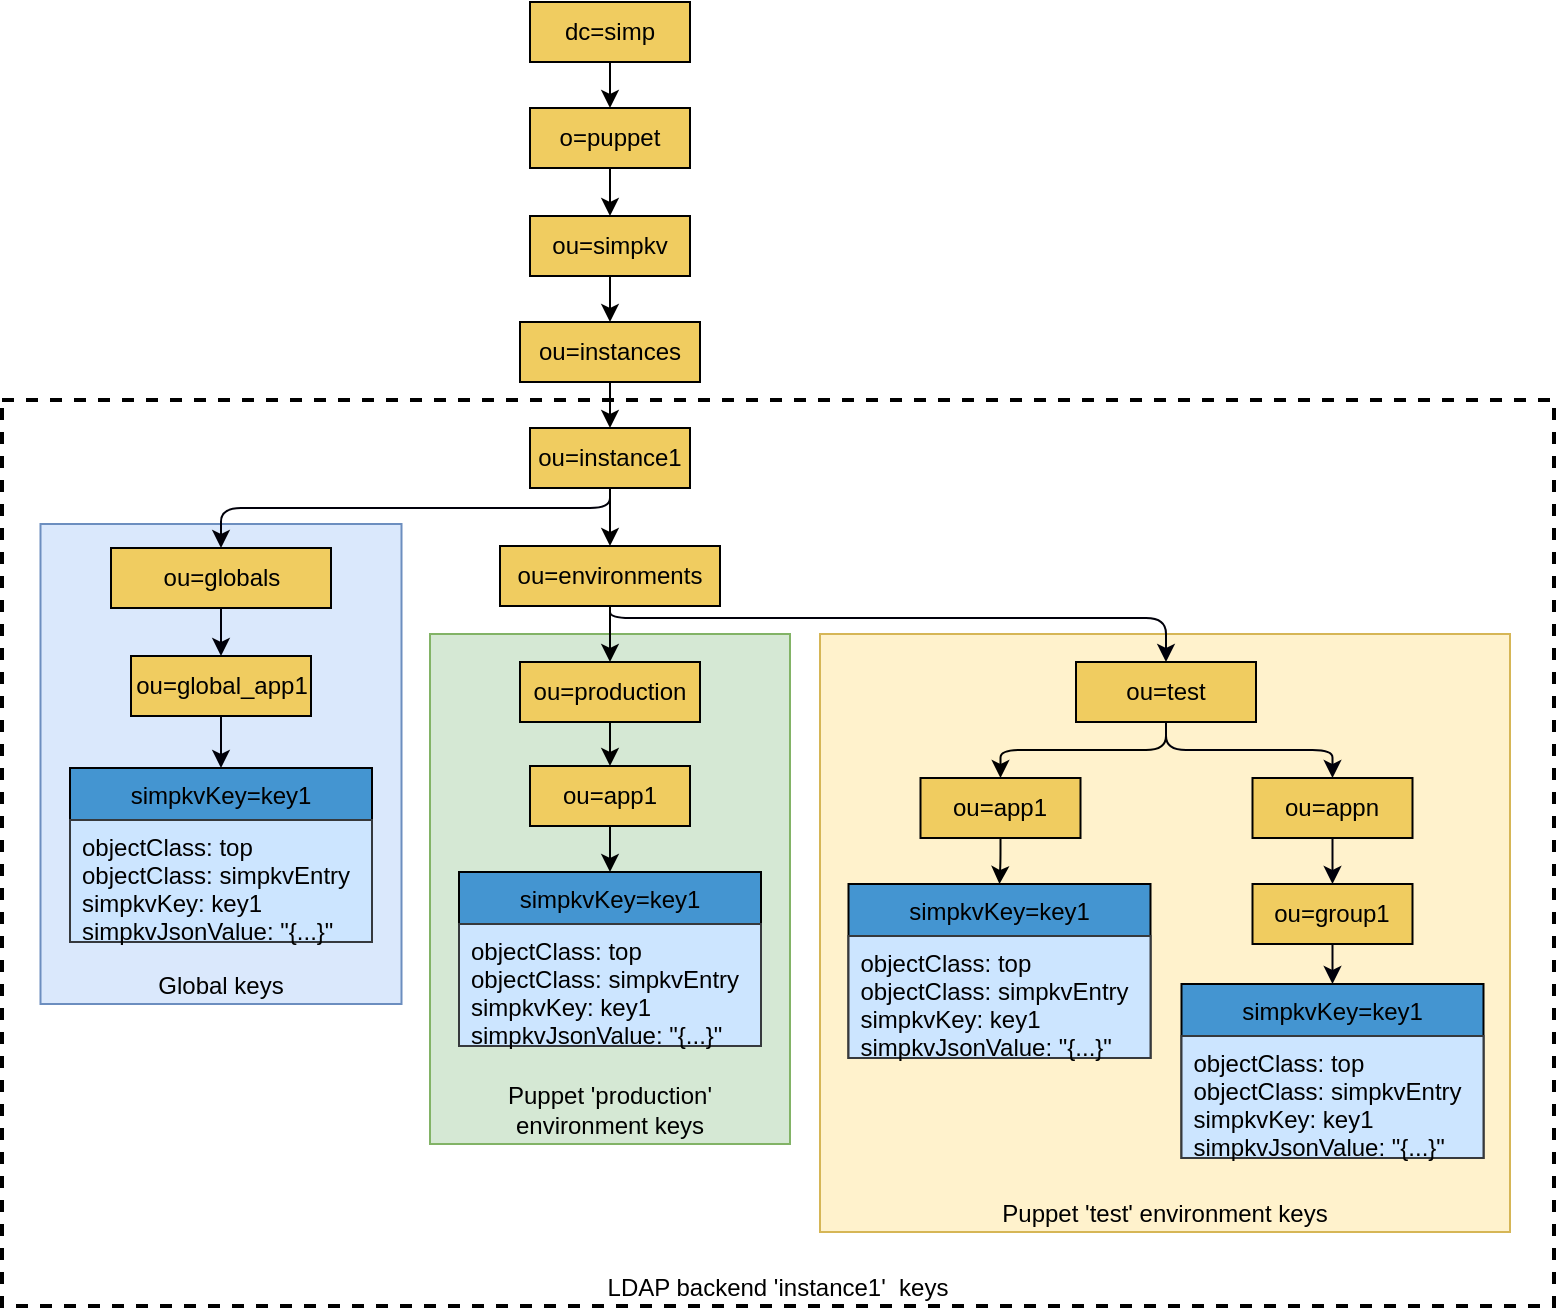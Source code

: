<mxfile version="14.6.11" type="google"><diagram name="Page-1" id="2c0d36ab-eaac-3732-788b-9136903baeff"><mxGraphModel dx="1422" dy="705" grid="1" gridSize="1" guides="1" tooltips="1" connect="1" arrows="1" fold="1" page="1" pageScale="1.5" pageWidth="1169" pageHeight="827" background="#ffffff" math="0" shadow="0"><root><mxCell id="0"/><mxCell id="1" parent="0"/><mxCell id="HH_NRcBdMy8W0-aaQskL-48" value="LDAP backend 'instance1'&amp;nbsp; keys" style="whiteSpace=wrap;html=1;dashed=1;strokeWidth=2;verticalAlign=bottom;align=center;" vertex="1" parent="1"><mxGeometry x="431" y="322" width="776" height="453" as="geometry"/></mxCell><mxCell id="HH_NRcBdMy8W0-aaQskL-10" value="Global keys" style="whiteSpace=wrap;html=1;fillColor=#dae8fc;strokeColor=#6c8ebf;verticalAlign=bottom;" vertex="1" parent="1"><mxGeometry x="450.25" y="384" width="180.5" height="240" as="geometry"/></mxCell><mxCell id="HH_NRcBdMy8W0-aaQskL-28" value="Puppet 'test' environment keys" style="whiteSpace=wrap;html=1;fillColor=#fff2cc;strokeColor=#d6b656;verticalAlign=bottom;" vertex="1" parent="1"><mxGeometry x="840" y="439" width="345" height="299" as="geometry"/></mxCell><mxCell id="FRtbiDwnW359z6DuoBK--28" value="" style="endArrow=classic;html=1;strokeColor=#00000A;exitDx=0;exitDy=0;entryDx=0;entryDy=0;edgeStyle=elbowEdgeStyle;orthogonal=1;entryX=0.5;entryY=0;exitX=0.5;exitY=1;elbow=vertical;" parent="1" source="0eRQLGUDFKv9jYtDVFkk-24" target="FRtbiDwnW359z6DuoBK--26" edge="1"><mxGeometry width="50" height="50" relative="1" as="geometry"><mxPoint x="795" y="393" as="sourcePoint"/><mxPoint x="845" y="343" as="targetPoint"/><Array as="points"><mxPoint x="861" y="431"/></Array></mxGeometry></mxCell><mxCell id="FRtbiDwnW359z6DuoBK--44" style="edgeStyle=elbowEdgeStyle;rounded=1;orthogonalLoop=1;jettySize=auto;html=1;exitDx=0;exitDy=0;entryDx=0;entryDy=0;orthogonal=1;exitX=0.5;exitY=1;elbow=vertical;" parent="1" source="FRtbiDwnW359z6DuoBK--26" target="FRtbiDwnW359z6DuoBK--46" edge="1"><mxGeometry relative="1" as="geometry"><mxPoint x="67.5" y="376" as="sourcePoint"/></mxGeometry></mxCell><mxCell id="FRtbiDwnW359z6DuoBK--67" value="" style="endArrow=classic;html=1;strokeColor=#00000A;entryDx=0;entryDy=0;entryPerimeter=0;edgeStyle=elbowEdgeStyle;orthogonal=1;exitX=0.5;exitY=1;exitDx=0;exitDy=0;elbow=vertical;" parent="1" source="FRtbiDwnW359z6DuoBK--26" target="FRtbiDwnW359z6DuoBK--66" edge="1"><mxGeometry width="50" height="50" relative="1" as="geometry"><mxPoint x="-481" y="382" as="sourcePoint"/><mxPoint x="-431" y="332" as="targetPoint"/></mxGeometry></mxCell><mxCell id="HH_NRcBdMy8W0-aaQskL-4" style="edgeStyle=elbowEdgeStyle;rounded=1;orthogonalLoop=1;jettySize=auto;elbow=vertical;html=1;exitX=0.5;exitY=1;exitDx=0;exitDy=0;" edge="1" parent="1"><mxGeometry relative="1" as="geometry"><mxPoint x="594" y="581" as="sourcePoint"/><mxPoint x="594" y="581" as="targetPoint"/></mxGeometry></mxCell><mxCell id="FRtbiDwnW359z6DuoBK--26" value="ou=test" style="whiteSpace=wrap;html=1;fillColor=#F0CC60;" parent="1" vertex="1"><mxGeometry x="968" y="453" width="90" height="30" as="geometry"/></mxCell><mxCell id="FRtbiDwnW359z6DuoBK--9" style="edgeStyle=elbowEdgeStyle;orthogonalLoop=1;jettySize=auto;html=1;exitDx=0;exitDy=0;rounded=1;strokeColor=#00000A;orthogonal=1;exitX=0.5;exitY=1;elbow=vertical;entryX=0.5;entryY=0;entryDx=0;entryDy=0;" parent="1" source="0eRQLGUDFKv9jYtDVFkk-22" target="FRtbiDwnW359z6DuoBK--7" edge="1"><mxGeometry relative="1" as="geometry"><mxPoint x="1217.75" y="374" as="sourcePoint"/><mxPoint x="608" y="365" as="targetPoint"/><Array as="points"><mxPoint x="657" y="376"/></Array></mxGeometry></mxCell><mxCell id="HH_NRcBdMy8W0-aaQskL-11" value="Puppet 'production'&lt;br&gt;environment keys" style="whiteSpace=wrap;html=1;fillColor=#d5e8d4;strokeColor=#82b366;verticalAlign=bottom;" vertex="1" parent="1"><mxGeometry x="645" y="439" width="180" height="255" as="geometry"/></mxCell><mxCell id="0eRQLGUDFKv9jYtDVFkk-18" value="ou=simpkv" style="whiteSpace=wrap;html=1;fillColor=#F0CC60;" parent="1" vertex="1"><mxGeometry x="695" y="230" width="80" height="30" as="geometry"/></mxCell><mxCell id="0eRQLGUDFKv9jYtDVFkk-20" value="ou=instances" style="whiteSpace=wrap;html=1;fillColor=#F0CC60;" parent="1" vertex="1"><mxGeometry x="690" y="283" width="90" height="30" as="geometry"/></mxCell><mxCell id="JSehxr0sg_g_iUAbXu5D-5" style="edgeStyle=orthogonalEdgeStyle;rounded=0;orthogonalLoop=1;jettySize=auto;html=1;noEdgeStyle=1;orthogonal=1;entryX=0.5;entryY=0;entryDx=0;entryDy=0;" parent="1" source="0eRQLGUDFKv9jYtDVFkk-18" target="0eRQLGUDFKv9jYtDVFkk-20" edge="1"><mxGeometry x="645" y="103" as="geometry"><mxPoint x="768" y="240" as="sourcePoint"/></mxGeometry></mxCell><mxCell id="0eRQLGUDFKv9jYtDVFkk-22" value="ou=instance1" style="whiteSpace=wrap;html=1;fillColor=#F0CC60;" parent="1" vertex="1"><mxGeometry x="695" y="336" width="80" height="30" as="geometry"/></mxCell><mxCell id="0eRQLGUDFKv9jYtDVFkk-38" style="edgeStyle=orthogonalEdgeStyle;rounded=0;orthogonalLoop=1;jettySize=auto;html=1;exitDx=0;exitDy=0;noEdgeStyle=1;orthogonal=1;" parent="1" source="0eRQLGUDFKv9jYtDVFkk-20" target="0eRQLGUDFKv9jYtDVFkk-22" edge="1"><mxGeometry x="645" y="103" as="geometry"/></mxCell><mxCell id="HH_NRcBdMy8W0-aaQskL-14" value="dc=simp" style="whiteSpace=wrap;html=1;fillColor=#F0CC60;" vertex="1" parent="1"><mxGeometry x="695" y="123" width="80" height="30" as="geometry"/></mxCell><mxCell id="HH_NRcBdMy8W0-aaQskL-15" value="o=puppet" style="whiteSpace=wrap;html=1;fillColor=#F0CC60;" vertex="1" parent="1"><mxGeometry x="695" y="176" width="80" height="30" as="geometry"/></mxCell><mxCell id="HH_NRcBdMy8W0-aaQskL-16" value="" style="endArrow=classic;html=1;exitX=0.5;exitY=1;exitDx=0;exitDy=0;entryX=0.5;entryY=0;entryDx=0;entryDy=0;" edge="1" parent="1" source="HH_NRcBdMy8W0-aaQskL-14" target="HH_NRcBdMy8W0-aaQskL-15"><mxGeometry x="645" y="103" width="50" height="50" as="geometry"><mxPoint x="547" y="184" as="sourcePoint"/><mxPoint x="597" y="134" as="targetPoint"/></mxGeometry></mxCell><mxCell id="HH_NRcBdMy8W0-aaQskL-17" value="" style="endArrow=classic;html=1;exitX=0.5;exitY=1;exitDx=0;exitDy=0;entryX=0.5;entryY=0;entryDx=0;entryDy=0;" edge="1" parent="1" source="HH_NRcBdMy8W0-aaQskL-15" target="0eRQLGUDFKv9jYtDVFkk-18"><mxGeometry x="645" y="103" width="50" height="50" as="geometry"><mxPoint x="737" y="400" as="sourcePoint"/><mxPoint x="787" y="350" as="targetPoint"/></mxGeometry></mxCell><mxCell id="HH_NRcBdMy8W0-aaQskL-22" value="" style="edgeStyle=elbowEdgeStyle;rounded=1;orthogonalLoop=1;jettySize=auto;elbow=vertical;html=1;entryX=0.5;entryY=0;entryDx=0;entryDy=0;" edge="1" parent="1" source="0eRQLGUDFKv9jYtDVFkk-24" target="0eRQLGUDFKv9jYtDVFkk-26"><mxGeometry x="645" y="103" as="geometry"/></mxCell><mxCell id="0eRQLGUDFKv9jYtDVFkk-24" value="ou=environments" style="whiteSpace=wrap;html=1;fillColor=#F0CC60;" parent="1" vertex="1"><mxGeometry x="680" y="395" width="110" height="30" as="geometry"/></mxCell><mxCell id="0eRQLGUDFKv9jYtDVFkk-40" style="edgeStyle=elbowEdgeStyle;rounded=1;orthogonalLoop=1;jettySize=auto;html=1;exitDx=0;exitDy=0;orthogonal=1;entryX=0.5;entryY=0;entryDx=0;entryDy=0;exitX=0.5;exitY=1;elbow=vertical;" parent="1" source="0eRQLGUDFKv9jYtDVFkk-22" target="0eRQLGUDFKv9jYtDVFkk-24" edge="1"><mxGeometry x="645" y="103" as="geometry"/></mxCell><mxCell id="0eRQLGUDFKv9jYtDVFkk-26" value="ou=production" style="whiteSpace=wrap;html=1;fillColor=#F0CC60;" parent="1" vertex="1"><mxGeometry x="690" y="453" width="90" height="30" as="geometry"/></mxCell><mxCell id="0eRQLGUDFKv9jYtDVFkk-28" value="ou=app1" style="whiteSpace=wrap;html=1;fillColor=#F0CC60;" parent="1" vertex="1"><mxGeometry x="695" y="505" width="80" height="30" as="geometry"/></mxCell><mxCell id="0eRQLGUDFKv9jYtDVFkk-42" style="edgeStyle=orthogonalEdgeStyle;rounded=0;orthogonalLoop=1;jettySize=auto;html=1;exitDx=0;exitDy=0;entryDx=0;entryDy=0;noEdgeStyle=1;orthogonal=1;" parent="1" source="0eRQLGUDFKv9jYtDVFkk-26" target="0eRQLGUDFKv9jYtDVFkk-28" edge="1"><mxGeometry x="645" y="103" as="geometry"><mxPoint x="467.5" y="413" as="sourcePoint"/></mxGeometry></mxCell><mxCell id="0eRQLGUDFKv9jYtDVFkk-43" style="edgeStyle=elbowEdgeStyle;rounded=1;orthogonalLoop=1;jettySize=auto;html=1;exitDx=0;exitDy=0;entryDx=0;entryDy=0;orthogonal=1;exitX=0.5;exitY=1;entryX=0.5;entryY=0;elbow=vertical;" parent="1" source="0eRQLGUDFKv9jYtDVFkk-28" target="HH_NRcBdMy8W0-aaQskL-32" edge="1"><mxGeometry as="geometry"><mxPoint x="735" y="570" as="targetPoint"/></mxGeometry></mxCell><mxCell id="HH_NRcBdMy8W0-aaQskL-32" value="simpkvKey=key1" style="swimlane;fontStyle=0;childLayout=stackLayout;horizontal=1;startSize=26;horizontalStack=0;resizeParent=1;resizeParentMax=0;resizeLast=0;collapsible=1;marginBottom=0;fillColor=#4495D1;" vertex="1" parent="1"><mxGeometry x="659.5" y="558" width="151" height="87" as="geometry"><mxRectangle x="48" y="1630" width="117" height="26" as="alternateBounds"/></mxGeometry></mxCell><mxCell id="HH_NRcBdMy8W0-aaQskL-33" value="objectClass: top&#10;objectClass: simpkvEntry&#10;simpkvKey: key1&#10;simpkvJsonValue: &quot;{...}&quot;&#10;" style="text;strokeColor=#36393d;fillColor=#cce5ff;align=left;verticalAlign=top;spacingLeft=4;spacingRight=4;overflow=hidden;rotatable=0;points=[[0,0.5],[1,0.5]];portConstraint=eastwest;autosize=1;" vertex="1" parent="HH_NRcBdMy8W0-aaQskL-32"><mxGeometry y="26" width="151" height="61" as="geometry"/></mxCell><mxCell id="HH_NRcBdMy8W0-aaQskL-40" value="" style="group" vertex="1" connectable="0" parent="1"><mxGeometry x="465" y="396" width="151" height="204" as="geometry"/></mxCell><mxCell id="HH_NRcBdMy8W0-aaQskL-29" value="simpkvKey=key1" style="swimlane;fontStyle=0;childLayout=stackLayout;horizontal=1;startSize=26;horizontalStack=0;resizeParent=1;resizeParentMax=0;resizeLast=0;collapsible=1;marginBottom=0;fillColor=#4495D1;" vertex="1" parent="HH_NRcBdMy8W0-aaQskL-40"><mxGeometry y="110" width="151" height="87" as="geometry"><mxRectangle x="48" y="1630" width="117" height="26" as="alternateBounds"/></mxGeometry></mxCell><mxCell id="HH_NRcBdMy8W0-aaQskL-30" value="objectClass: top&#10;objectClass: simpkvEntry&#10;simpkvKey: key1&#10;simpkvJsonValue: &quot;{...}&quot;&#10;" style="text;strokeColor=#36393d;fillColor=#cce5ff;align=left;verticalAlign=top;spacingLeft=4;spacingRight=4;overflow=hidden;rotatable=0;points=[[0,0.5],[1,0.5]];portConstraint=eastwest;autosize=1;" vertex="1" parent="HH_NRcBdMy8W0-aaQskL-29"><mxGeometry y="26" width="151" height="61" as="geometry"/></mxCell><mxCell id="FRtbiDwnW359z6DuoBK--7" value="ou=globals" style="whiteSpace=wrap;html=1;fillColor=#F0CC60;" parent="HH_NRcBdMy8W0-aaQskL-40" vertex="1"><mxGeometry x="20.5" width="110" height="30" as="geometry"/></mxCell><mxCell id="FRtbiDwnW359z6DuoBK--20" value="ou=global_app1" style="whiteSpace=wrap;html=1;fillColor=#F0CC60;" parent="HH_NRcBdMy8W0-aaQskL-40" vertex="1"><mxGeometry x="30.5" y="54" width="90" height="30" as="geometry"/></mxCell><mxCell id="FRtbiDwnW359z6DuoBK--23" value="" style="endArrow=classic;html=1;strokeColor=#00000A;exitDx=0;exitDy=0;entryDx=0;entryDy=0;edgeStyle=elbowEdgeStyle;orthogonal=1;exitX=0.5;exitY=1;entryX=0.5;entryY=0;rounded=1;elbow=vertical;" parent="HH_NRcBdMy8W0-aaQskL-40" source="FRtbiDwnW359z6DuoBK--7" target="FRtbiDwnW359z6DuoBK--20" edge="1"><mxGeometry x="428" y="363" width="50" height="50" as="geometry"><mxPoint x="1014.95" y="803.99" as="sourcePoint"/><mxPoint x="-134" y="718" as="targetPoint"/></mxGeometry></mxCell><mxCell id="FRtbiDwnW359z6DuoBK--24" value="" style="endArrow=classic;html=1;strokeColor=#00000A;exitDx=0;exitDy=0;edgeStyle=elbowEdgeStyle;orthogonal=1;exitX=0.5;exitY=1;elbow=vertical;entryX=0.5;entryY=0;entryDx=0;entryDy=0;" parent="HH_NRcBdMy8W0-aaQskL-40" source="FRtbiDwnW359z6DuoBK--20" target="HH_NRcBdMy8W0-aaQskL-29" edge="1"><mxGeometry x="428" y="363" width="50" height="50" as="geometry"><mxPoint x="-431" y="870" as="sourcePoint"/><mxPoint x="528" y="524" as="targetPoint"/></mxGeometry></mxCell><mxCell id="HH_NRcBdMy8W0-aaQskL-47" value="" style="group" vertex="1" connectable="0" parent="1"><mxGeometry x="854.25" y="511" width="317.5" height="190" as="geometry"/></mxCell><mxCell id="HH_NRcBdMy8W0-aaQskL-45" value="" style="group" vertex="1" connectable="0" parent="HH_NRcBdMy8W0-aaQskL-47"><mxGeometry width="151" height="140" as="geometry"/></mxCell><mxCell id="HH_NRcBdMy8W0-aaQskL-34" value="simpkvKey=key1" style="swimlane;fontStyle=0;childLayout=stackLayout;horizontal=1;startSize=26;horizontalStack=0;resizeParent=1;resizeParentMax=0;resizeLast=0;collapsible=1;marginBottom=0;fillColor=#4495D1;" vertex="1" parent="HH_NRcBdMy8W0-aaQskL-45"><mxGeometry y="53" width="151" height="87" as="geometry"><mxRectangle x="48" y="1630" width="117" height="26" as="alternateBounds"/></mxGeometry></mxCell><mxCell id="HH_NRcBdMy8W0-aaQskL-35" value="objectClass: top&#10;objectClass: simpkvEntry&#10;simpkvKey: key1&#10;simpkvJsonValue: &quot;{...}&quot;&#10;" style="text;strokeColor=#36393d;fillColor=#cce5ff;align=left;verticalAlign=top;spacingLeft=4;spacingRight=4;overflow=hidden;rotatable=0;points=[[0,0.5],[1,0.5]];portConstraint=eastwest;autosize=1;" vertex="1" parent="HH_NRcBdMy8W0-aaQskL-34"><mxGeometry y="26" width="151" height="61" as="geometry"/></mxCell><mxCell id="FRtbiDwnW359z6DuoBK--46" value="ou=app1" style="whiteSpace=wrap;html=1;fillColor=#F0CC60;" parent="HH_NRcBdMy8W0-aaQskL-45" vertex="1"><mxGeometry x="36" width="80" height="30" as="geometry"/></mxCell><mxCell id="FRtbiDwnW359z6DuoBK--45" style="edgeStyle=elbowEdgeStyle;rounded=1;orthogonalLoop=1;jettySize=auto;html=1;exitDx=0;exitDy=0;entryDx=0;entryDy=0;orthogonal=1;exitX=0.5;exitY=1;entryX=0.5;entryY=0;elbow=vertical;" parent="HH_NRcBdMy8W0-aaQskL-45" source="FRtbiDwnW359z6DuoBK--46" target="HH_NRcBdMy8W0-aaQskL-34" edge="1"><mxGeometry x="857" y="511" as="geometry"><mxPoint x="912" y="570" as="targetPoint"/></mxGeometry></mxCell><mxCell id="HH_NRcBdMy8W0-aaQskL-46" value="" style="group" vertex="1" connectable="0" parent="HH_NRcBdMy8W0-aaQskL-47"><mxGeometry x="166.5" width="151" height="190" as="geometry"/></mxCell><mxCell id="HH_NRcBdMy8W0-aaQskL-36" value="simpkvKey=key1" style="swimlane;fontStyle=0;childLayout=stackLayout;horizontal=1;startSize=26;horizontalStack=0;resizeParent=1;resizeParentMax=0;resizeLast=0;collapsible=1;marginBottom=0;fillColor=#4495D1;" vertex="1" parent="HH_NRcBdMy8W0-aaQskL-46"><mxGeometry y="103" width="151" height="87" as="geometry"><mxRectangle x="48" y="1630" width="117" height="26" as="alternateBounds"/></mxGeometry></mxCell><mxCell id="HH_NRcBdMy8W0-aaQskL-37" value="objectClass: top&#10;objectClass: simpkvEntry&#10;simpkvKey: key1&#10;simpkvJsonValue: &quot;{...}&quot;&#10;" style="text;strokeColor=#36393d;fillColor=#cce5ff;align=left;verticalAlign=top;spacingLeft=4;spacingRight=4;overflow=hidden;rotatable=0;points=[[0,0.5],[1,0.5]];portConstraint=eastwest;autosize=1;" vertex="1" parent="HH_NRcBdMy8W0-aaQskL-36"><mxGeometry y="26" width="151" height="61" as="geometry"/></mxCell><mxCell id="FRtbiDwnW359z6DuoBK--66" value="ou=appn" style="whiteSpace=wrap;html=1;fillColor=#F0CC60;" parent="HH_NRcBdMy8W0-aaQskL-46" vertex="1"><mxGeometry x="35.5" width="80" height="30" as="geometry"/></mxCell><mxCell id="FRtbiDwnW359z6DuoBK--68" value="ou=group1" style="whiteSpace=wrap;html=1;fillColor=#F0CC60;container=1;" parent="HH_NRcBdMy8W0-aaQskL-46" vertex="1"><mxGeometry x="35.5" y="53" width="80" height="30" as="geometry"/></mxCell><mxCell id="FRtbiDwnW359z6DuoBK--75" value="" style="endArrow=classic;html=1;strokeColor=#00000A;exitDx=0;exitDy=0;edgeStyle=elbowEdgeStyle;orthogonal=1;entryX=0.5;entryY=0;entryDx=0;entryDy=0;exitX=0.5;exitY=1;elbow=vertical;rounded=1;" parent="HH_NRcBdMy8W0-aaQskL-46" source="FRtbiDwnW359z6DuoBK--66" target="FRtbiDwnW359z6DuoBK--68" edge="1"><mxGeometry x="1024" y="511" width="50" height="50" as="geometry"><mxPoint x="777" y="995" as="sourcePoint"/><mxPoint x="2215" y="1068" as="targetPoint"/></mxGeometry></mxCell><mxCell id="FRtbiDwnW359z6DuoBK--77" value="" style="endArrow=classic;html=1;strokeColor=#00000A;exitDx=0;exitDy=0;entryDx=0;entryDy=0;edgeStyle=elbowEdgeStyle;orthogonal=1;entryX=0.5;entryY=0;exitX=0.5;exitY=1;elbow=vertical;startArrow=none;" parent="HH_NRcBdMy8W0-aaQskL-46" source="FRtbiDwnW359z6DuoBK--68" target="HH_NRcBdMy8W0-aaQskL-36" edge="1"><mxGeometry x="1024" y="511" width="50" height="50" as="geometry"><mxPoint x="651" y="1187" as="sourcePoint"/><mxPoint x="1079" y="628" as="targetPoint"/></mxGeometry></mxCell></root></mxGraphModel></diagram></mxfile>